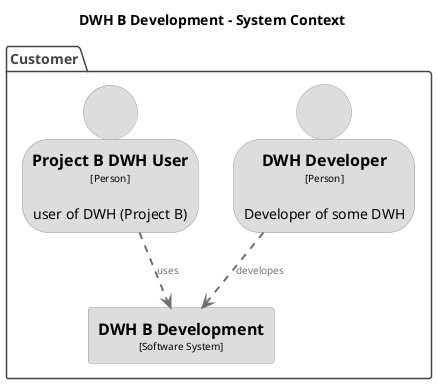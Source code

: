 @startuml
title DWH B Development - System Context

top to bottom direction

skinparam {
  shadowing false
  arrowFontSize 10
  defaultTextAlignment center
  wrapWidth 200
  maxMessageSize 100
}

hide stereotype

skinparam rectangle<<DWHBDevelopment>> {
  BackgroundColor #dddddd
  FontColor #000000
  BorderColor #9a9a9a
}
skinparam person<<DWHDeveloper>> {
  BackgroundColor #dddddd
  FontColor #000000
  BorderColor #9a9a9a
}
skinparam person<<ProjectBDWHUser>> {
  BackgroundColor #dddddd
  FontColor #000000
  BorderColor #9a9a9a
}

package "Customer" <<enterprise>> {
  skinparam PackageBorderColor<<enterprise>> #444444
  skinparam PackageFontColor<<enterprise>> #444444

  person "==DWH Developer\n<size:10>[Person]</size>\n\nDeveloper of some DWH" <<DWHDeveloper>> as DWHDeveloper
  person "==Project B DWH User\n<size:10>[Person]</size>\n\nuser of DWH (Project B)" <<ProjectBDWHUser>> as ProjectBDWHUser
  rectangle "==DWH B Development\n<size:10>[Software System]</size>" <<DWHBDevelopment>> as DWHBDevelopment
}


DWHDeveloper .[#707070,thickness=2].> DWHBDevelopment : "<color:#707070>developes"
ProjectBDWHUser .[#707070,thickness=2].> DWHBDevelopment : "<color:#707070>uses"
@enduml